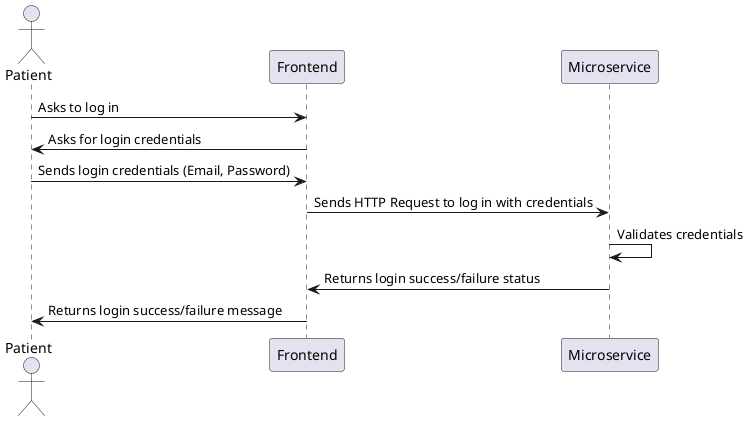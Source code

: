 @startuml
actor Patient
participant FE as "Frontend"
participant MDR as "Microservice"

Patient -> FE : Asks to log in
FE -> Patient : Asks for login credentials
Patient -> FE : Sends login credentials (Email, Password)
FE -> MDR : Sends HTTP Request to log in with credentials
MDR -> MDR : Validates credentials
MDR -> FE : Returns login success/failure status
FE -> Patient : Returns login success/failure message
@enduml